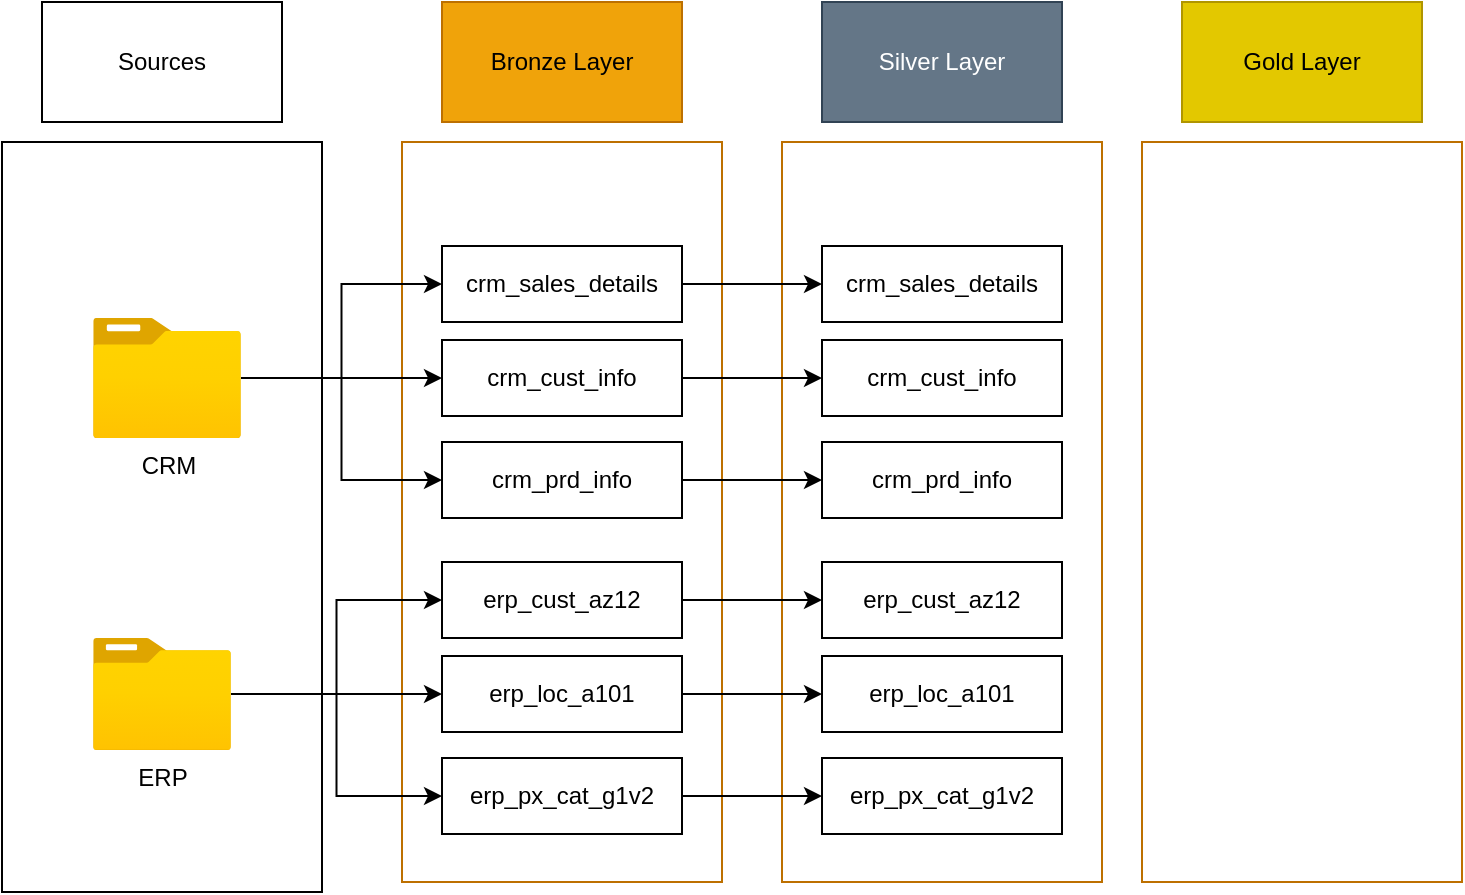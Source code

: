 <mxfile version="26.2.13">
  <diagram name="Page-1" id="J-ZyRfHTz_zAEUy-dKBU">
    <mxGraphModel dx="948" dy="644" grid="1" gridSize="10" guides="1" tooltips="1" connect="1" arrows="1" fold="1" page="1" pageScale="1" pageWidth="827" pageHeight="1169" math="0" shadow="0">
      <root>
        <mxCell id="0" />
        <mxCell id="1" parent="0" />
        <mxCell id="b9C0hJHsXZ7wVqCFdEBa-7" value="" style="rounded=0;whiteSpace=wrap;html=1;fillColor=default;fontColor=#000000;strokeColor=#BD7000;gradientColor=none;" vertex="1" parent="1">
          <mxGeometry x="320" y="200" width="160" height="370" as="geometry" />
        </mxCell>
        <mxCell id="b9C0hJHsXZ7wVqCFdEBa-2" value="Sources" style="rounded=0;whiteSpace=wrap;html=1;" vertex="1" parent="1">
          <mxGeometry x="140" y="130" width="120" height="60" as="geometry" />
        </mxCell>
        <mxCell id="b9C0hJHsXZ7wVqCFdEBa-4" value="" style="rounded=0;whiteSpace=wrap;html=1;rotation=90;" vertex="1" parent="1">
          <mxGeometry x="12.5" y="307.5" width="375" height="160" as="geometry" />
        </mxCell>
        <mxCell id="b9C0hJHsXZ7wVqCFdEBa-22" style="edgeStyle=orthogonalEdgeStyle;rounded=0;orthogonalLoop=1;jettySize=auto;html=1;entryX=0;entryY=0.5;entryDx=0;entryDy=0;" edge="1" parent="1" source="b9C0hJHsXZ7wVqCFdEBa-5" target="b9C0hJHsXZ7wVqCFdEBa-14">
          <mxGeometry relative="1" as="geometry" />
        </mxCell>
        <mxCell id="b9C0hJHsXZ7wVqCFdEBa-23" style="edgeStyle=orthogonalEdgeStyle;rounded=0;orthogonalLoop=1;jettySize=auto;html=1;entryX=0;entryY=0.5;entryDx=0;entryDy=0;" edge="1" parent="1" source="b9C0hJHsXZ7wVqCFdEBa-5" target="b9C0hJHsXZ7wVqCFdEBa-15">
          <mxGeometry relative="1" as="geometry" />
        </mxCell>
        <mxCell id="b9C0hJHsXZ7wVqCFdEBa-25" style="edgeStyle=orthogonalEdgeStyle;rounded=0;orthogonalLoop=1;jettySize=auto;html=1;entryX=0;entryY=0.5;entryDx=0;entryDy=0;" edge="1" parent="1" source="b9C0hJHsXZ7wVqCFdEBa-5" target="b9C0hJHsXZ7wVqCFdEBa-17">
          <mxGeometry relative="1" as="geometry" />
        </mxCell>
        <mxCell id="b9C0hJHsXZ7wVqCFdEBa-5" value="CRM" style="image;aspect=fixed;html=1;points=[];align=center;fontSize=12;image=img/lib/azure2/general/Folder_Blank.svg;" vertex="1" parent="1">
          <mxGeometry x="165.5" y="287.97" width="74" height="60.06" as="geometry" />
        </mxCell>
        <mxCell id="b9C0hJHsXZ7wVqCFdEBa-26" style="edgeStyle=orthogonalEdgeStyle;rounded=0;orthogonalLoop=1;jettySize=auto;html=1;entryX=0;entryY=0.5;entryDx=0;entryDy=0;" edge="1" parent="1" source="b9C0hJHsXZ7wVqCFdEBa-6" target="b9C0hJHsXZ7wVqCFdEBa-19">
          <mxGeometry relative="1" as="geometry" />
        </mxCell>
        <mxCell id="b9C0hJHsXZ7wVqCFdEBa-27" style="edgeStyle=orthogonalEdgeStyle;rounded=0;orthogonalLoop=1;jettySize=auto;html=1;" edge="1" parent="1" source="b9C0hJHsXZ7wVqCFdEBa-6" target="b9C0hJHsXZ7wVqCFdEBa-20">
          <mxGeometry relative="1" as="geometry" />
        </mxCell>
        <mxCell id="b9C0hJHsXZ7wVqCFdEBa-28" style="edgeStyle=orthogonalEdgeStyle;rounded=0;orthogonalLoop=1;jettySize=auto;html=1;entryX=0;entryY=0.5;entryDx=0;entryDy=0;" edge="1" parent="1" source="b9C0hJHsXZ7wVqCFdEBa-6" target="b9C0hJHsXZ7wVqCFdEBa-21">
          <mxGeometry relative="1" as="geometry" />
        </mxCell>
        <mxCell id="b9C0hJHsXZ7wVqCFdEBa-6" value="ERP" style="image;aspect=fixed;html=1;points=[];align=center;fontSize=12;image=img/lib/azure2/general/Folder_Blank.svg;" vertex="1" parent="1">
          <mxGeometry x="165.5" y="448" width="69" height="56.0" as="geometry" />
        </mxCell>
        <mxCell id="b9C0hJHsXZ7wVqCFdEBa-9" value="Bronze Layer" style="rounded=0;whiteSpace=wrap;html=1;fillColor=#f0a30a;fontColor=#000000;strokeColor=#BD7000;" vertex="1" parent="1">
          <mxGeometry x="340" y="130" width="120" height="60" as="geometry" />
        </mxCell>
        <mxCell id="b9C0hJHsXZ7wVqCFdEBa-10" value="" style="rounded=0;whiteSpace=wrap;html=1;fillColor=default;fontColor=#000000;strokeColor=light-dark(#BD7000,#CCCCCC);gradientColor=none;" vertex="1" parent="1">
          <mxGeometry x="510" y="200" width="160" height="370" as="geometry" />
        </mxCell>
        <mxCell id="b9C0hJHsXZ7wVqCFdEBa-11" value="Silver Layer" style="rounded=0;whiteSpace=wrap;html=1;fillColor=#647687;fontColor=#ffffff;strokeColor=#314354;" vertex="1" parent="1">
          <mxGeometry x="530" y="130" width="120" height="60" as="geometry" />
        </mxCell>
        <mxCell id="b9C0hJHsXZ7wVqCFdEBa-12" value="" style="rounded=0;whiteSpace=wrap;html=1;fillColor=default;fontColor=#000000;strokeColor=light-dark(#BD7000,#BD7000);gradientColor=none;" vertex="1" parent="1">
          <mxGeometry x="690" y="200" width="160" height="370" as="geometry" />
        </mxCell>
        <mxCell id="b9C0hJHsXZ7wVqCFdEBa-13" value="Gold Layer" style="rounded=0;whiteSpace=wrap;html=1;fillColor=#e3c800;strokeColor=#B09500;fontColor=#000000;" vertex="1" parent="1">
          <mxGeometry x="710" y="130" width="120" height="60" as="geometry" />
        </mxCell>
        <mxCell id="b9C0hJHsXZ7wVqCFdEBa-35" style="edgeStyle=orthogonalEdgeStyle;rounded=0;orthogonalLoop=1;jettySize=auto;html=1;entryX=0;entryY=0.5;entryDx=0;entryDy=0;" edge="1" parent="1" source="b9C0hJHsXZ7wVqCFdEBa-14" target="b9C0hJHsXZ7wVqCFdEBa-29">
          <mxGeometry relative="1" as="geometry" />
        </mxCell>
        <mxCell id="b9C0hJHsXZ7wVqCFdEBa-14" value="crm_sales_details" style="rounded=0;whiteSpace=wrap;html=1;" vertex="1" parent="1">
          <mxGeometry x="340" y="252" width="120" height="38" as="geometry" />
        </mxCell>
        <mxCell id="b9C0hJHsXZ7wVqCFdEBa-36" style="edgeStyle=orthogonalEdgeStyle;rounded=0;orthogonalLoop=1;jettySize=auto;html=1;entryX=0;entryY=0.5;entryDx=0;entryDy=0;" edge="1" parent="1" source="b9C0hJHsXZ7wVqCFdEBa-15" target="b9C0hJHsXZ7wVqCFdEBa-30">
          <mxGeometry relative="1" as="geometry" />
        </mxCell>
        <mxCell id="b9C0hJHsXZ7wVqCFdEBa-15" value="crm_cust_info" style="rounded=0;whiteSpace=wrap;html=1;" vertex="1" parent="1">
          <mxGeometry x="340" y="299" width="120" height="38" as="geometry" />
        </mxCell>
        <mxCell id="b9C0hJHsXZ7wVqCFdEBa-37" style="edgeStyle=orthogonalEdgeStyle;rounded=0;orthogonalLoop=1;jettySize=auto;html=1;entryX=0;entryY=0.5;entryDx=0;entryDy=0;" edge="1" parent="1" source="b9C0hJHsXZ7wVqCFdEBa-17" target="b9C0hJHsXZ7wVqCFdEBa-31">
          <mxGeometry relative="1" as="geometry" />
        </mxCell>
        <mxCell id="b9C0hJHsXZ7wVqCFdEBa-17" value="crm_prd_info" style="rounded=0;whiteSpace=wrap;html=1;" vertex="1" parent="1">
          <mxGeometry x="340" y="350" width="120" height="38" as="geometry" />
        </mxCell>
        <mxCell id="b9C0hJHsXZ7wVqCFdEBa-38" style="edgeStyle=orthogonalEdgeStyle;rounded=0;orthogonalLoop=1;jettySize=auto;html=1;entryX=0;entryY=0.5;entryDx=0;entryDy=0;" edge="1" parent="1" source="b9C0hJHsXZ7wVqCFdEBa-19" target="b9C0hJHsXZ7wVqCFdEBa-32">
          <mxGeometry relative="1" as="geometry" />
        </mxCell>
        <mxCell id="b9C0hJHsXZ7wVqCFdEBa-19" value="erp_cust_az12" style="rounded=0;whiteSpace=wrap;html=1;" vertex="1" parent="1">
          <mxGeometry x="340" y="410" width="120" height="38" as="geometry" />
        </mxCell>
        <mxCell id="b9C0hJHsXZ7wVqCFdEBa-39" style="edgeStyle=orthogonalEdgeStyle;rounded=0;orthogonalLoop=1;jettySize=auto;html=1;entryX=0;entryY=0.5;entryDx=0;entryDy=0;" edge="1" parent="1" source="b9C0hJHsXZ7wVqCFdEBa-20" target="b9C0hJHsXZ7wVqCFdEBa-33">
          <mxGeometry relative="1" as="geometry" />
        </mxCell>
        <mxCell id="b9C0hJHsXZ7wVqCFdEBa-20" value="erp_loc_a101" style="rounded=0;whiteSpace=wrap;html=1;" vertex="1" parent="1">
          <mxGeometry x="340" y="457" width="120" height="38" as="geometry" />
        </mxCell>
        <mxCell id="b9C0hJHsXZ7wVqCFdEBa-40" style="edgeStyle=orthogonalEdgeStyle;rounded=0;orthogonalLoop=1;jettySize=auto;html=1;entryX=0;entryY=0.5;entryDx=0;entryDy=0;" edge="1" parent="1" source="b9C0hJHsXZ7wVqCFdEBa-21" target="b9C0hJHsXZ7wVqCFdEBa-34">
          <mxGeometry relative="1" as="geometry" />
        </mxCell>
        <mxCell id="b9C0hJHsXZ7wVqCFdEBa-21" value="erp_px_cat_g1v2" style="rounded=0;whiteSpace=wrap;html=1;" vertex="1" parent="1">
          <mxGeometry x="340" y="508" width="120" height="38" as="geometry" />
        </mxCell>
        <mxCell id="b9C0hJHsXZ7wVqCFdEBa-29" value="crm_sales_details" style="rounded=0;whiteSpace=wrap;html=1;" vertex="1" parent="1">
          <mxGeometry x="530" y="252" width="120" height="38" as="geometry" />
        </mxCell>
        <mxCell id="b9C0hJHsXZ7wVqCFdEBa-30" value="crm_cust_info" style="rounded=0;whiteSpace=wrap;html=1;" vertex="1" parent="1">
          <mxGeometry x="530" y="299" width="120" height="38" as="geometry" />
        </mxCell>
        <mxCell id="b9C0hJHsXZ7wVqCFdEBa-31" value="crm_prd_info" style="rounded=0;whiteSpace=wrap;html=1;" vertex="1" parent="1">
          <mxGeometry x="530" y="350" width="120" height="38" as="geometry" />
        </mxCell>
        <mxCell id="b9C0hJHsXZ7wVqCFdEBa-32" value="erp_cust_az12" style="rounded=0;whiteSpace=wrap;html=1;" vertex="1" parent="1">
          <mxGeometry x="530" y="410" width="120" height="38" as="geometry" />
        </mxCell>
        <mxCell id="b9C0hJHsXZ7wVqCFdEBa-33" value="erp_loc_a101" style="rounded=0;whiteSpace=wrap;html=1;" vertex="1" parent="1">
          <mxGeometry x="530" y="457" width="120" height="38" as="geometry" />
        </mxCell>
        <mxCell id="b9C0hJHsXZ7wVqCFdEBa-34" value="erp_px_cat_g1v2" style="rounded=0;whiteSpace=wrap;html=1;" vertex="1" parent="1">
          <mxGeometry x="530" y="508" width="120" height="38" as="geometry" />
        </mxCell>
      </root>
    </mxGraphModel>
  </diagram>
</mxfile>
